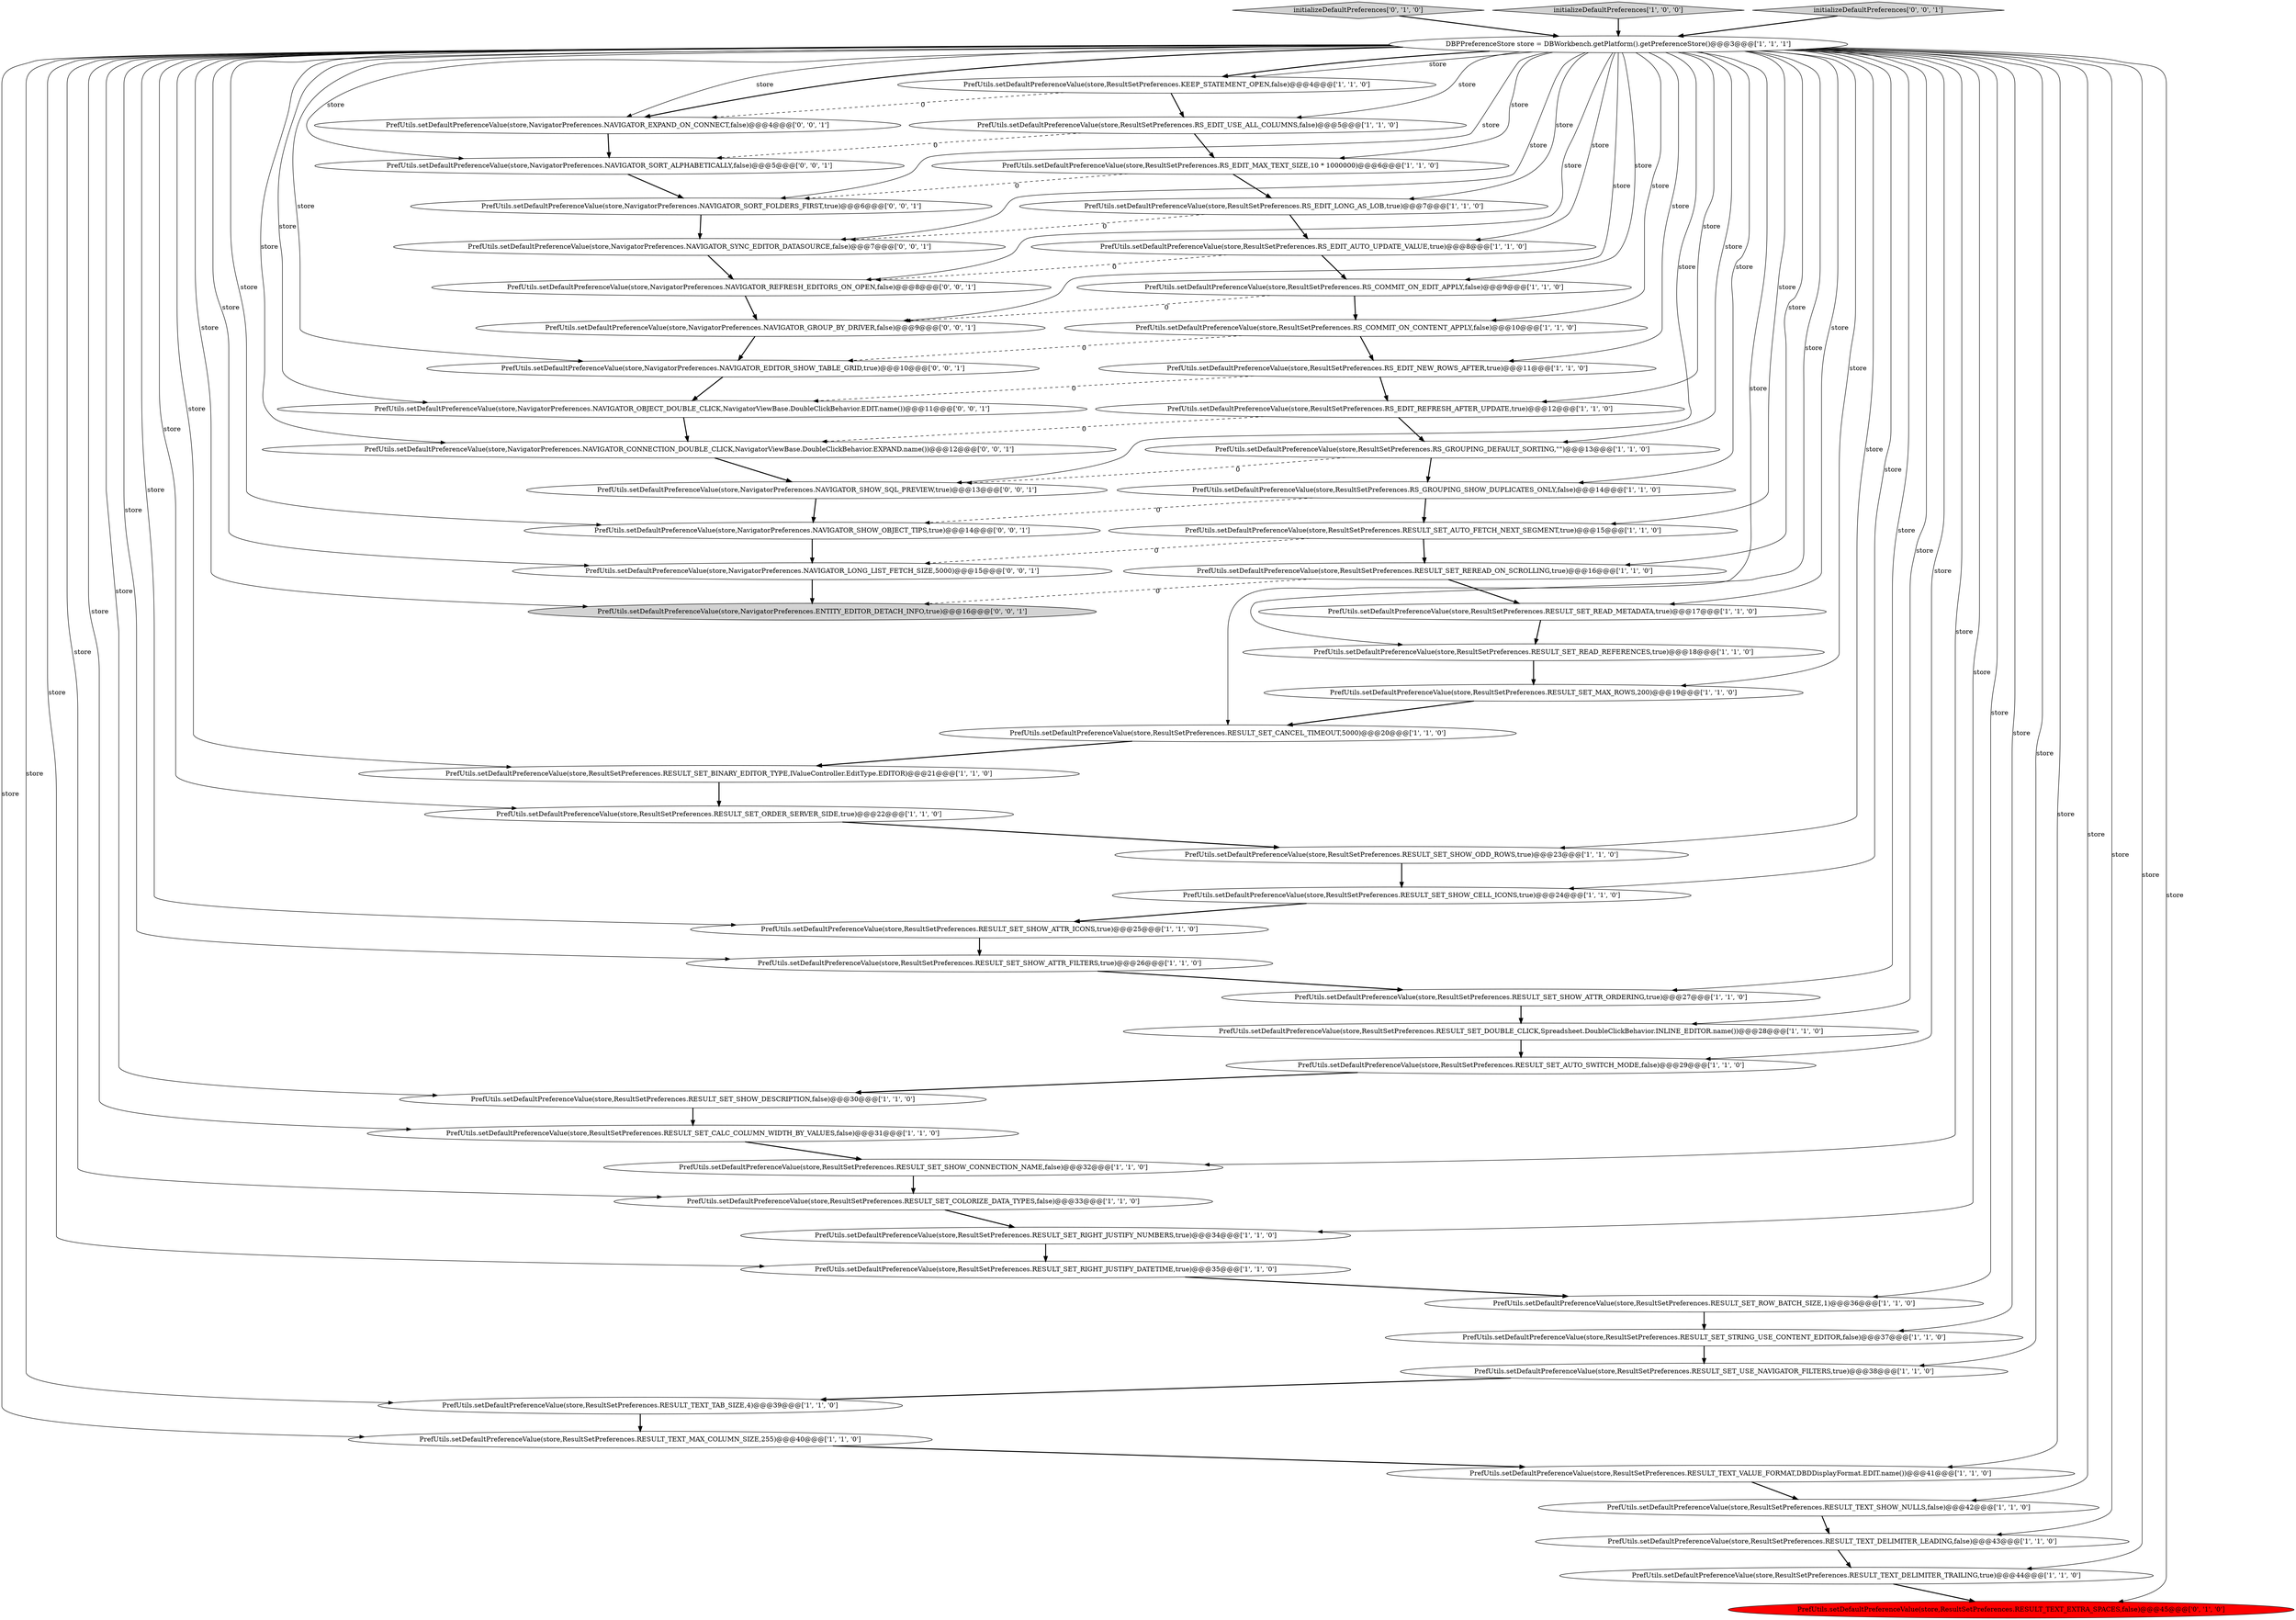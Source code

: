 digraph {
9 [style = filled, label = "PrefUtils.setDefaultPreferenceValue(store,ResultSetPreferences.RS_GROUPING_SHOW_DUPLICATES_ONLY,false)@@@14@@@['1', '1', '0']", fillcolor = white, shape = ellipse image = "AAA0AAABBB1BBB"];
20 [style = filled, label = "PrefUtils.setDefaultPreferenceValue(store,ResultSetPreferences.RESULT_SET_MAX_ROWS,200)@@@19@@@['1', '1', '0']", fillcolor = white, shape = ellipse image = "AAA0AAABBB1BBB"];
0 [style = filled, label = "PrefUtils.setDefaultPreferenceValue(store,ResultSetPreferences.RS_GROUPING_DEFAULT_SORTING,\"\")@@@13@@@['1', '1', '0']", fillcolor = white, shape = ellipse image = "AAA0AAABBB1BBB"];
34 [style = filled, label = "PrefUtils.setDefaultPreferenceValue(store,ResultSetPreferences.RS_EDIT_NEW_ROWS_AFTER,true)@@@11@@@['1', '1', '0']", fillcolor = white, shape = ellipse image = "AAA0AAABBB1BBB"];
4 [style = filled, label = "PrefUtils.setDefaultPreferenceValue(store,ResultSetPreferences.RESULT_SET_CANCEL_TIMEOUT,5000)@@@20@@@['1', '1', '0']", fillcolor = white, shape = ellipse image = "AAA0AAABBB1BBB"];
28 [style = filled, label = "PrefUtils.setDefaultPreferenceValue(store,ResultSetPreferences.RESULT_SET_ROW_BATCH_SIZE,1)@@@36@@@['1', '1', '0']", fillcolor = white, shape = ellipse image = "AAA0AAABBB1BBB"];
56 [style = filled, label = "PrefUtils.setDefaultPreferenceValue(store,NavigatorPreferences.NAVIGATOR_GROUP_BY_DRIVER,false)@@@9@@@['0', '0', '1']", fillcolor = white, shape = ellipse image = "AAA0AAABBB3BBB"];
19 [style = filled, label = "PrefUtils.setDefaultPreferenceValue(store,ResultSetPreferences.RESULT_SET_AUTO_FETCH_NEXT_SEGMENT,true)@@@15@@@['1', '1', '0']", fillcolor = white, shape = ellipse image = "AAA0AAABBB1BBB"];
42 [style = filled, label = "PrefUtils.setDefaultPreferenceValue(store,ResultSetPreferences.RESULT_SET_DOUBLE_CLICK,Spreadsheet.DoubleClickBehavior.INLINE_EDITOR.name())@@@28@@@['1', '1', '0']", fillcolor = white, shape = ellipse image = "AAA0AAABBB1BBB"];
5 [style = filled, label = "PrefUtils.setDefaultPreferenceValue(store,ResultSetPreferences.RESULT_SET_READ_REFERENCES,true)@@@18@@@['1', '1', '0']", fillcolor = white, shape = ellipse image = "AAA0AAABBB1BBB"];
23 [style = filled, label = "PrefUtils.setDefaultPreferenceValue(store,ResultSetPreferences.RS_EDIT_USE_ALL_COLUMNS,false)@@@5@@@['1', '1', '0']", fillcolor = white, shape = ellipse image = "AAA0AAABBB1BBB"];
13 [style = filled, label = "PrefUtils.setDefaultPreferenceValue(store,ResultSetPreferences.RESULT_SET_AUTO_SWITCH_MODE,false)@@@29@@@['1', '1', '0']", fillcolor = white, shape = ellipse image = "AAA0AAABBB1BBB"];
1 [style = filled, label = "PrefUtils.setDefaultPreferenceValue(store,ResultSetPreferences.RESULT_SET_ORDER_SERVER_SIDE,true)@@@22@@@['1', '1', '0']", fillcolor = white, shape = ellipse image = "AAA0AAABBB1BBB"];
21 [style = filled, label = "PrefUtils.setDefaultPreferenceValue(store,ResultSetPreferences.RESULT_TEXT_TAB_SIZE,4)@@@39@@@['1', '1', '0']", fillcolor = white, shape = ellipse image = "AAA0AAABBB1BBB"];
27 [style = filled, label = "PrefUtils.setDefaultPreferenceValue(store,ResultSetPreferences.RESULT_SET_STRING_USE_CONTENT_EDITOR,false)@@@37@@@['1', '1', '0']", fillcolor = white, shape = ellipse image = "AAA0AAABBB1BBB"];
6 [style = filled, label = "PrefUtils.setDefaultPreferenceValue(store,ResultSetPreferences.RESULT_SET_SHOW_ODD_ROWS,true)@@@23@@@['1', '1', '0']", fillcolor = white, shape = ellipse image = "AAA0AAABBB1BBB"];
33 [style = filled, label = "PrefUtils.setDefaultPreferenceValue(store,ResultSetPreferences.RS_EDIT_LONG_AS_LOB,true)@@@7@@@['1', '1', '0']", fillcolor = white, shape = ellipse image = "AAA0AAABBB1BBB"];
44 [style = filled, label = "initializeDefaultPreferences['0', '1', '0']", fillcolor = lightgray, shape = diamond image = "AAA0AAABBB2BBB"];
45 [style = filled, label = "PrefUtils.setDefaultPreferenceValue(store,NavigatorPreferences.NAVIGATOR_LONG_LIST_FETCH_SIZE,5000)@@@15@@@['0', '0', '1']", fillcolor = white, shape = ellipse image = "AAA0AAABBB3BBB"];
11 [style = filled, label = "PrefUtils.setDefaultPreferenceValue(store,ResultSetPreferences.RS_EDIT_AUTO_UPDATE_VALUE,true)@@@8@@@['1', '1', '0']", fillcolor = white, shape = ellipse image = "AAA0AAABBB1BBB"];
35 [style = filled, label = "initializeDefaultPreferences['1', '0', '0']", fillcolor = lightgray, shape = diamond image = "AAA0AAABBB1BBB"];
40 [style = filled, label = "PrefUtils.setDefaultPreferenceValue(store,ResultSetPreferences.RS_COMMIT_ON_CONTENT_APPLY,false)@@@10@@@['1', '1', '0']", fillcolor = white, shape = ellipse image = "AAA0AAABBB1BBB"];
22 [style = filled, label = "PrefUtils.setDefaultPreferenceValue(store,ResultSetPreferences.RESULT_TEXT_VALUE_FORMAT,DBDDisplayFormat.EDIT.name())@@@41@@@['1', '1', '0']", fillcolor = white, shape = ellipse image = "AAA0AAABBB1BBB"];
52 [style = filled, label = "PrefUtils.setDefaultPreferenceValue(store,NavigatorPreferences.NAVIGATOR_SORT_FOLDERS_FIRST,true)@@@6@@@['0', '0', '1']", fillcolor = white, shape = ellipse image = "AAA0AAABBB3BBB"];
55 [style = filled, label = "PrefUtils.setDefaultPreferenceValue(store,NavigatorPreferences.NAVIGATOR_REFRESH_EDITORS_ON_OPEN,false)@@@8@@@['0', '0', '1']", fillcolor = white, shape = ellipse image = "AAA0AAABBB3BBB"];
3 [style = filled, label = "PrefUtils.setDefaultPreferenceValue(store,ResultSetPreferences.RESULT_SET_REREAD_ON_SCROLLING,true)@@@16@@@['1', '1', '0']", fillcolor = white, shape = ellipse image = "AAA0AAABBB1BBB"];
16 [style = filled, label = "PrefUtils.setDefaultPreferenceValue(store,ResultSetPreferences.RESULT_TEXT_DELIMITER_LEADING,false)@@@43@@@['1', '1', '0']", fillcolor = white, shape = ellipse image = "AAA0AAABBB1BBB"];
26 [style = filled, label = "PrefUtils.setDefaultPreferenceValue(store,ResultSetPreferences.RESULT_TEXT_DELIMITER_TRAILING,true)@@@44@@@['1', '1', '0']", fillcolor = white, shape = ellipse image = "AAA0AAABBB1BBB"];
14 [style = filled, label = "PrefUtils.setDefaultPreferenceValue(store,ResultSetPreferences.RS_EDIT_REFRESH_AFTER_UPDATE,true)@@@12@@@['1', '1', '0']", fillcolor = white, shape = ellipse image = "AAA0AAABBB1BBB"];
54 [style = filled, label = "PrefUtils.setDefaultPreferenceValue(store,NavigatorPreferences.NAVIGATOR_CONNECTION_DOUBLE_CLICK,NavigatorViewBase.DoubleClickBehavior.EXPAND.name())@@@12@@@['0', '0', '1']", fillcolor = white, shape = ellipse image = "AAA0AAABBB3BBB"];
24 [style = filled, label = "PrefUtils.setDefaultPreferenceValue(store,ResultSetPreferences.RESULT_TEXT_SHOW_NULLS,false)@@@42@@@['1', '1', '0']", fillcolor = white, shape = ellipse image = "AAA0AAABBB1BBB"];
51 [style = filled, label = "initializeDefaultPreferences['0', '0', '1']", fillcolor = lightgray, shape = diamond image = "AAA0AAABBB3BBB"];
7 [style = filled, label = "PrefUtils.setDefaultPreferenceValue(store,ResultSetPreferences.RESULT_SET_USE_NAVIGATOR_FILTERS,true)@@@38@@@['1', '1', '0']", fillcolor = white, shape = ellipse image = "AAA0AAABBB1BBB"];
38 [style = filled, label = "PrefUtils.setDefaultPreferenceValue(store,ResultSetPreferences.RESULT_SET_CALC_COLUMN_WIDTH_BY_VALUES,false)@@@31@@@['1', '1', '0']", fillcolor = white, shape = ellipse image = "AAA0AAABBB1BBB"];
36 [style = filled, label = "PrefUtils.setDefaultPreferenceValue(store,ResultSetPreferences.RESULT_SET_RIGHT_JUSTIFY_NUMBERS,true)@@@34@@@['1', '1', '0']", fillcolor = white, shape = ellipse image = "AAA0AAABBB1BBB"];
41 [style = filled, label = "PrefUtils.setDefaultPreferenceValue(store,ResultSetPreferences.RESULT_SET_SHOW_CELL_ICONS,true)@@@24@@@['1', '1', '0']", fillcolor = white, shape = ellipse image = "AAA0AAABBB1BBB"];
46 [style = filled, label = "PrefUtils.setDefaultPreferenceValue(store,NavigatorPreferences.NAVIGATOR_EDITOR_SHOW_TABLE_GRID,true)@@@10@@@['0', '0', '1']", fillcolor = white, shape = ellipse image = "AAA0AAABBB3BBB"];
58 [style = filled, label = "PrefUtils.setDefaultPreferenceValue(store,NavigatorPreferences.NAVIGATOR_EXPAND_ON_CONNECT,false)@@@4@@@['0', '0', '1']", fillcolor = white, shape = ellipse image = "AAA0AAABBB3BBB"];
53 [style = filled, label = "PrefUtils.setDefaultPreferenceValue(store,NavigatorPreferences.NAVIGATOR_SHOW_SQL_PREVIEW,true)@@@13@@@['0', '0', '1']", fillcolor = white, shape = ellipse image = "AAA0AAABBB3BBB"];
47 [style = filled, label = "PrefUtils.setDefaultPreferenceValue(store,NavigatorPreferences.NAVIGATOR_OBJECT_DOUBLE_CLICK,NavigatorViewBase.DoubleClickBehavior.EDIT.name())@@@11@@@['0', '0', '1']", fillcolor = white, shape = ellipse image = "AAA0AAABBB3BBB"];
18 [style = filled, label = "PrefUtils.setDefaultPreferenceValue(store,ResultSetPreferences.KEEP_STATEMENT_OPEN,false)@@@4@@@['1', '1', '0']", fillcolor = white, shape = ellipse image = "AAA0AAABBB1BBB"];
2 [style = filled, label = "PrefUtils.setDefaultPreferenceValue(store,ResultSetPreferences.RESULT_SET_SHOW_DESCRIPTION,false)@@@30@@@['1', '1', '0']", fillcolor = white, shape = ellipse image = "AAA0AAABBB1BBB"];
39 [style = filled, label = "PrefUtils.setDefaultPreferenceValue(store,ResultSetPreferences.RESULT_SET_SHOW_CONNECTION_NAME,false)@@@32@@@['1', '1', '0']", fillcolor = white, shape = ellipse image = "AAA0AAABBB1BBB"];
48 [style = filled, label = "PrefUtils.setDefaultPreferenceValue(store,NavigatorPreferences.ENTITY_EDITOR_DETACH_INFO,true)@@@16@@@['0', '0', '1']", fillcolor = lightgray, shape = ellipse image = "AAA0AAABBB3BBB"];
25 [style = filled, label = "PrefUtils.setDefaultPreferenceValue(store,ResultSetPreferences.RESULT_SET_SHOW_ATTR_ORDERING,true)@@@27@@@['1', '1', '0']", fillcolor = white, shape = ellipse image = "AAA0AAABBB1BBB"];
10 [style = filled, label = "PrefUtils.setDefaultPreferenceValue(store,ResultSetPreferences.RESULT_SET_SHOW_ATTR_ICONS,true)@@@25@@@['1', '1', '0']", fillcolor = white, shape = ellipse image = "AAA0AAABBB1BBB"];
43 [style = filled, label = "PrefUtils.setDefaultPreferenceValue(store,ResultSetPreferences.RESULT_TEXT_EXTRA_SPACES,false)@@@45@@@['0', '1', '0']", fillcolor = red, shape = ellipse image = "AAA1AAABBB2BBB"];
57 [style = filled, label = "PrefUtils.setDefaultPreferenceValue(store,NavigatorPreferences.NAVIGATOR_SYNC_EDITOR_DATASOURCE,false)@@@7@@@['0', '0', '1']", fillcolor = white, shape = ellipse image = "AAA0AAABBB3BBB"];
32 [style = filled, label = "PrefUtils.setDefaultPreferenceValue(store,ResultSetPreferences.RESULT_SET_BINARY_EDITOR_TYPE,IValueController.EditType.EDITOR)@@@21@@@['1', '1', '0']", fillcolor = white, shape = ellipse image = "AAA0AAABBB1BBB"];
49 [style = filled, label = "PrefUtils.setDefaultPreferenceValue(store,NavigatorPreferences.NAVIGATOR_SHOW_OBJECT_TIPS,true)@@@14@@@['0', '0', '1']", fillcolor = white, shape = ellipse image = "AAA0AAABBB3BBB"];
29 [style = filled, label = "DBPPreferenceStore store = DBWorkbench.getPlatform().getPreferenceStore()@@@3@@@['1', '1', '1']", fillcolor = white, shape = ellipse image = "AAA0AAABBB1BBB"];
12 [style = filled, label = "PrefUtils.setDefaultPreferenceValue(store,ResultSetPreferences.RESULT_SET_READ_METADATA,true)@@@17@@@['1', '1', '0']", fillcolor = white, shape = ellipse image = "AAA0AAABBB1BBB"];
30 [style = filled, label = "PrefUtils.setDefaultPreferenceValue(store,ResultSetPreferences.RESULT_SET_COLORIZE_DATA_TYPES,false)@@@33@@@['1', '1', '0']", fillcolor = white, shape = ellipse image = "AAA0AAABBB1BBB"];
37 [style = filled, label = "PrefUtils.setDefaultPreferenceValue(store,ResultSetPreferences.RESULT_SET_SHOW_ATTR_FILTERS,true)@@@26@@@['1', '1', '0']", fillcolor = white, shape = ellipse image = "AAA0AAABBB1BBB"];
15 [style = filled, label = "PrefUtils.setDefaultPreferenceValue(store,ResultSetPreferences.RESULT_TEXT_MAX_COLUMN_SIZE,255)@@@40@@@['1', '1', '0']", fillcolor = white, shape = ellipse image = "AAA0AAABBB1BBB"];
17 [style = filled, label = "PrefUtils.setDefaultPreferenceValue(store,ResultSetPreferences.RS_EDIT_MAX_TEXT_SIZE,10 * 1000000)@@@6@@@['1', '1', '0']", fillcolor = white, shape = ellipse image = "AAA0AAABBB1BBB"];
50 [style = filled, label = "PrefUtils.setDefaultPreferenceValue(store,NavigatorPreferences.NAVIGATOR_SORT_ALPHABETICALLY,false)@@@5@@@['0', '0', '1']", fillcolor = white, shape = ellipse image = "AAA0AAABBB3BBB"];
31 [style = filled, label = "PrefUtils.setDefaultPreferenceValue(store,ResultSetPreferences.RESULT_SET_RIGHT_JUSTIFY_DATETIME,true)@@@35@@@['1', '1', '0']", fillcolor = white, shape = ellipse image = "AAA0AAABBB1BBB"];
8 [style = filled, label = "PrefUtils.setDefaultPreferenceValue(store,ResultSetPreferences.RS_COMMIT_ON_EDIT_APPLY,false)@@@9@@@['1', '1', '0']", fillcolor = white, shape = ellipse image = "AAA0AAABBB1BBB"];
29->12 [style = solid, label="store"];
58->50 [style = bold, label=""];
12->5 [style = bold, label=""];
5->20 [style = bold, label=""];
29->41 [style = solid, label="store"];
21->15 [style = bold, label=""];
29->2 [style = solid, label="store"];
29->45 [style = solid, label="store"];
29->26 [style = solid, label="store"];
30->36 [style = bold, label=""];
17->52 [style = dashed, label="0"];
45->48 [style = bold, label=""];
29->22 [style = solid, label="store"];
8->40 [style = bold, label=""];
38->39 [style = bold, label=""];
29->39 [style = solid, label="store"];
29->31 [style = solid, label="store"];
29->18 [style = bold, label=""];
33->11 [style = bold, label=""];
29->53 [style = solid, label="store"];
27->7 [style = bold, label=""];
6->41 [style = bold, label=""];
29->8 [style = solid, label="store"];
54->53 [style = bold, label=""];
23->17 [style = bold, label=""];
23->50 [style = dashed, label="0"];
29->47 [style = solid, label="store"];
19->3 [style = bold, label=""];
29->33 [style = solid, label="store"];
29->32 [style = solid, label="store"];
29->48 [style = solid, label="store"];
29->7 [style = solid, label="store"];
57->55 [style = bold, label=""];
36->31 [style = bold, label=""];
29->36 [style = solid, label="store"];
29->46 [style = solid, label="store"];
16->26 [style = bold, label=""];
56->46 [style = bold, label=""];
26->43 [style = bold, label=""];
40->34 [style = bold, label=""];
29->11 [style = solid, label="store"];
19->45 [style = dashed, label="0"];
29->10 [style = solid, label="store"];
29->17 [style = solid, label="store"];
29->0 [style = solid, label="store"];
29->20 [style = solid, label="store"];
29->28 [style = solid, label="store"];
47->54 [style = bold, label=""];
29->1 [style = solid, label="store"];
11->8 [style = bold, label=""];
29->38 [style = solid, label="store"];
34->14 [style = bold, label=""];
31->28 [style = bold, label=""];
29->50 [style = solid, label="store"];
3->48 [style = dashed, label="0"];
49->45 [style = bold, label=""];
33->57 [style = dashed, label="0"];
35->29 [style = bold, label=""];
18->23 [style = bold, label=""];
29->4 [style = solid, label="store"];
29->30 [style = solid, label="store"];
44->29 [style = bold, label=""];
37->25 [style = bold, label=""];
29->54 [style = solid, label="store"];
29->52 [style = solid, label="store"];
29->40 [style = solid, label="store"];
29->5 [style = solid, label="store"];
3->12 [style = bold, label=""];
41->10 [style = bold, label=""];
29->13 [style = solid, label="store"];
15->22 [style = bold, label=""];
51->29 [style = bold, label=""];
29->6 [style = solid, label="store"];
29->55 [style = solid, label="store"];
1->6 [style = bold, label=""];
29->18 [style = solid, label="store"];
29->19 [style = solid, label="store"];
29->15 [style = solid, label="store"];
32->1 [style = bold, label=""];
9->19 [style = bold, label=""];
25->42 [style = bold, label=""];
14->54 [style = dashed, label="0"];
29->27 [style = solid, label="store"];
29->14 [style = solid, label="store"];
29->9 [style = solid, label="store"];
11->55 [style = dashed, label="0"];
29->57 [style = solid, label="store"];
13->2 [style = bold, label=""];
10->37 [style = bold, label=""];
29->49 [style = solid, label="store"];
29->16 [style = solid, label="store"];
29->56 [style = solid, label="store"];
0->9 [style = bold, label=""];
42->13 [style = bold, label=""];
29->58 [style = bold, label=""];
29->21 [style = solid, label="store"];
0->53 [style = dashed, label="0"];
34->47 [style = dashed, label="0"];
17->33 [style = bold, label=""];
29->3 [style = solid, label="store"];
29->24 [style = solid, label="store"];
9->49 [style = dashed, label="0"];
46->47 [style = bold, label=""];
29->58 [style = solid, label="store"];
50->52 [style = bold, label=""];
55->56 [style = bold, label=""];
20->4 [style = bold, label=""];
39->30 [style = bold, label=""];
2->38 [style = bold, label=""];
53->49 [style = bold, label=""];
40->46 [style = dashed, label="0"];
24->16 [style = bold, label=""];
8->56 [style = dashed, label="0"];
29->34 [style = solid, label="store"];
29->25 [style = solid, label="store"];
14->0 [style = bold, label=""];
29->42 [style = solid, label="store"];
29->23 [style = solid, label="store"];
7->21 [style = bold, label=""];
29->37 [style = solid, label="store"];
28->27 [style = bold, label=""];
22->24 [style = bold, label=""];
18->58 [style = dashed, label="0"];
52->57 [style = bold, label=""];
29->43 [style = solid, label="store"];
4->32 [style = bold, label=""];
}
